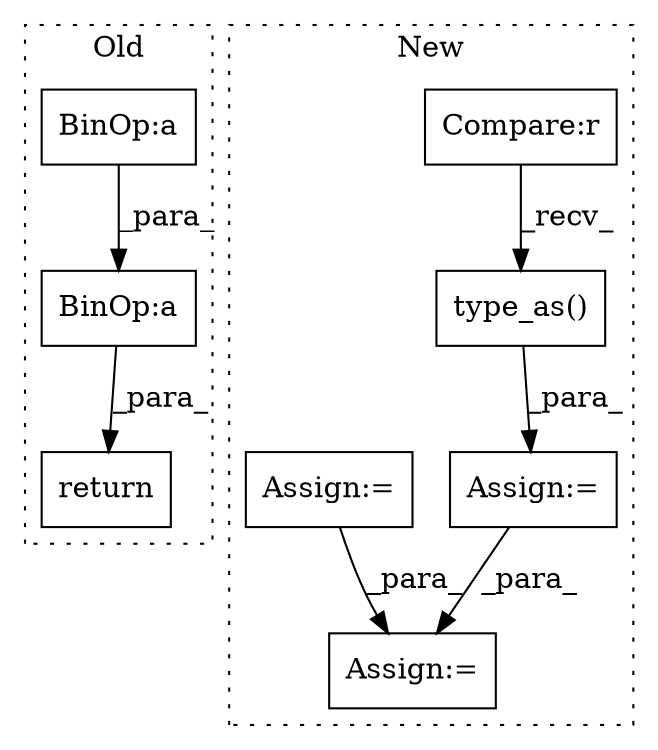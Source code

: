digraph G {
subgraph cluster0 {
1 [label="return" a="93" s="3410" l="7" shape="box"];
5 [label="BinOp:a" a="82" s="3537" l="3" shape="box"];
6 [label="BinOp:a" a="82" s="3496" l="28" shape="box"];
label = "Old";
style="dotted";
}
subgraph cluster1 {
2 [label="type_as()" a="75" s="1531,1573" l="37,2" shape="box"];
3 [label="Assign:=" a="68" s="1585" l="3" shape="box"];
4 [label="Assign:=" a="68" s="1478" l="3" shape="box"];
7 [label="Compare:r" a="40" s="1546" l="12" shape="box"];
8 [label="Assign:=" a="68" s="1399" l="3" shape="box"];
label = "New";
style="dotted";
}
2 -> 4 [label="_para_"];
4 -> 3 [label="_para_"];
5 -> 1 [label="_para_"];
6 -> 5 [label="_para_"];
7 -> 2 [label="_recv_"];
8 -> 3 [label="_para_"];
}